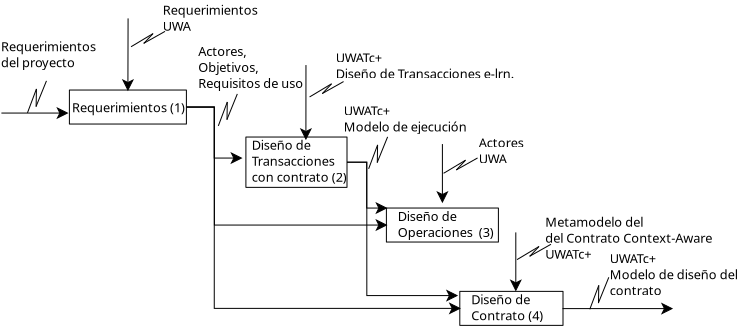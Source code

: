 <?xml version="1.0" encoding="UTF-8"?>
<dia:diagram xmlns:dia="http://www.lysator.liu.se/~alla/dia/">
  <dia:layer name="Fondo" visible="true">
    <dia:object type="Standard - Text" version="1" id="O0">
      <dia:attribute name="obj_pos">
        <dia:point val="3.45,-11.25"/>
      </dia:attribute>
      <dia:attribute name="obj_bb">
        <dia:rectangle val="3.45,-11.793;9.041,-10.852"/>
      </dia:attribute>
      <dia:attribute name="text">
        <dia:composite type="text">
          <dia:attribute name="string">
            <dia:string>#Requerimientos (1)#</dia:string>
          </dia:attribute>
          <dia:attribute name="font">
            <dia:font family="sans" style="0" name="Helvetica"/>
          </dia:attribute>
          <dia:attribute name="height">
            <dia:real val="0.8"/>
          </dia:attribute>
          <dia:attribute name="pos">
            <dia:point val="3.45,-11.25"/>
          </dia:attribute>
          <dia:attribute name="color">
            <dia:color val="#000000"/>
          </dia:attribute>
          <dia:attribute name="alignment">
            <dia:enum val="0"/>
          </dia:attribute>
        </dia:composite>
      </dia:attribute>
      <dia:attribute name="valign">
        <dia:enum val="3"/>
      </dia:attribute>
    </dia:object>
    <dia:object type="Standard - Text" version="1" id="O1">
      <dia:attribute name="obj_pos">
        <dia:point val="12.44,-9.373"/>
      </dia:attribute>
      <dia:attribute name="obj_bb">
        <dia:rectangle val="12.44,-9.932;17.157,-7.341"/>
      </dia:attribute>
      <dia:attribute name="text">
        <dia:composite type="text">
          <dia:attribute name="string">
            <dia:string>#Diseño de 
Transacciones 
con contrato (2)#</dia:string>
          </dia:attribute>
          <dia:attribute name="font">
            <dia:font family="sans" style="0" name="Helvetica"/>
          </dia:attribute>
          <dia:attribute name="height">
            <dia:real val="0.8"/>
          </dia:attribute>
          <dia:attribute name="pos">
            <dia:point val="12.44,-9.373"/>
          </dia:attribute>
          <dia:attribute name="color">
            <dia:color val="#000000"/>
          </dia:attribute>
          <dia:attribute name="alignment">
            <dia:enum val="0"/>
          </dia:attribute>
        </dia:composite>
      </dia:attribute>
      <dia:attribute name="valign">
        <dia:enum val="3"/>
      </dia:attribute>
    </dia:object>
    <dia:object type="Standard - Text" version="1" id="O2">
      <dia:attribute name="obj_pos">
        <dia:point val="19.74,-5.81"/>
      </dia:attribute>
      <dia:attribute name="obj_bb">
        <dia:rectangle val="19.74,-6.353;24.587,-4.612"/>
      </dia:attribute>
      <dia:attribute name="text">
        <dia:composite type="text">
          <dia:attribute name="string">
            <dia:string>#Diseño de 
Operaciones  (3)#</dia:string>
          </dia:attribute>
          <dia:attribute name="font">
            <dia:font family="sans" style="0" name="Helvetica"/>
          </dia:attribute>
          <dia:attribute name="height">
            <dia:real val="0.8"/>
          </dia:attribute>
          <dia:attribute name="pos">
            <dia:point val="19.74,-5.81"/>
          </dia:attribute>
          <dia:attribute name="color">
            <dia:color val="#000000"/>
          </dia:attribute>
          <dia:attribute name="alignment">
            <dia:enum val="0"/>
          </dia:attribute>
        </dia:composite>
      </dia:attribute>
      <dia:attribute name="valign">
        <dia:enum val="3"/>
      </dia:attribute>
    </dia:object>
    <dia:object type="Standard - Text" version="1" id="O3">
      <dia:attribute name="obj_pos">
        <dia:point val="-0.1,-14.3"/>
      </dia:attribute>
      <dia:attribute name="obj_bb">
        <dia:rectangle val="-0.1,-14.842;4.481,-13.102"/>
      </dia:attribute>
      <dia:attribute name="text">
        <dia:composite type="text">
          <dia:attribute name="string">
            <dia:string>#Requerimientos
del proyecto#</dia:string>
          </dia:attribute>
          <dia:attribute name="font">
            <dia:font family="sans" style="0" name="Helvetica"/>
          </dia:attribute>
          <dia:attribute name="height">
            <dia:real val="0.8"/>
          </dia:attribute>
          <dia:attribute name="pos">
            <dia:point val="-0.1,-14.3"/>
          </dia:attribute>
          <dia:attribute name="color">
            <dia:color val="#000000"/>
          </dia:attribute>
          <dia:attribute name="alignment">
            <dia:enum val="0"/>
          </dia:attribute>
        </dia:composite>
      </dia:attribute>
      <dia:attribute name="valign">
        <dia:enum val="3"/>
      </dia:attribute>
    </dia:object>
    <dia:object type="Standard - Text" version="1" id="O4">
      <dia:attribute name="obj_pos">
        <dia:point val="7.99,-16.122"/>
      </dia:attribute>
      <dia:attribute name="obj_bb">
        <dia:rectangle val="7.99,-16.665;12.571,-14.925"/>
      </dia:attribute>
      <dia:attribute name="text">
        <dia:composite type="text">
          <dia:attribute name="string">
            <dia:string>#Requerimientos
UWA#</dia:string>
          </dia:attribute>
          <dia:attribute name="font">
            <dia:font family="sans" style="0" name="Helvetica"/>
          </dia:attribute>
          <dia:attribute name="height">
            <dia:real val="0.8"/>
          </dia:attribute>
          <dia:attribute name="pos">
            <dia:point val="7.99,-16.122"/>
          </dia:attribute>
          <dia:attribute name="color">
            <dia:color val="#000000"/>
          </dia:attribute>
          <dia:attribute name="alignment">
            <dia:enum val="0"/>
          </dia:attribute>
        </dia:composite>
      </dia:attribute>
      <dia:attribute name="valign">
        <dia:enum val="3"/>
      </dia:attribute>
    </dia:object>
    <dia:object type="Standard - Text" version="1" id="O5">
      <dia:attribute name="obj_pos">
        <dia:point val="9.767,-14.056"/>
      </dia:attribute>
      <dia:attribute name="obj_bb">
        <dia:rectangle val="9.767,-14.563;14.886,-11.158"/>
      </dia:attribute>
      <dia:attribute name="text">
        <dia:composite type="text">
          <dia:attribute name="string">
            <dia:string>#Actores,
Objetivos,
Requisitos de uso
#</dia:string>
          </dia:attribute>
          <dia:attribute name="font">
            <dia:font family="sans" style="0" name="Helvetica"/>
          </dia:attribute>
          <dia:attribute name="height">
            <dia:real val="0.8"/>
          </dia:attribute>
          <dia:attribute name="pos">
            <dia:point val="9.767,-14.056"/>
          </dia:attribute>
          <dia:attribute name="color">
            <dia:color val="#000000"/>
          </dia:attribute>
          <dia:attribute name="alignment">
            <dia:enum val="0"/>
          </dia:attribute>
        </dia:composite>
      </dia:attribute>
      <dia:attribute name="valign">
        <dia:enum val="3"/>
      </dia:attribute>
    </dia:object>
    <dia:object type="Standard - Text" version="1" id="O6">
      <dia:attribute name="obj_pos">
        <dia:point val="23.79,-9.485"/>
      </dia:attribute>
      <dia:attribute name="obj_bb">
        <dia:rectangle val="23.79,-10.045;25.986,-8.253"/>
      </dia:attribute>
      <dia:attribute name="text">
        <dia:composite type="text">
          <dia:attribute name="string">
            <dia:string>#Actores
UWA#</dia:string>
          </dia:attribute>
          <dia:attribute name="font">
            <dia:font family="sans" style="0" name="Helvetica"/>
          </dia:attribute>
          <dia:attribute name="height">
            <dia:real val="0.8"/>
          </dia:attribute>
          <dia:attribute name="pos">
            <dia:point val="23.79,-9.485"/>
          </dia:attribute>
          <dia:attribute name="color">
            <dia:color val="#000000"/>
          </dia:attribute>
          <dia:attribute name="alignment">
            <dia:enum val="0"/>
          </dia:attribute>
        </dia:composite>
      </dia:attribute>
      <dia:attribute name="valign">
        <dia:enum val="3"/>
      </dia:attribute>
    </dia:object>
    <dia:object type="Standard - Text" version="1" id="O7">
      <dia:attribute name="obj_pos">
        <dia:point val="17.04,-11.085"/>
      </dia:attribute>
      <dia:attribute name="obj_bb">
        <dia:rectangle val="17.04,-11.645;23.04,-9.853"/>
      </dia:attribute>
      <dia:attribute name="text">
        <dia:composite type="text">
          <dia:attribute name="string">
            <dia:string>#UWATc+
Modelo de ejecución#</dia:string>
          </dia:attribute>
          <dia:attribute name="font">
            <dia:font family="sans" style="0" name="Helvetica"/>
          </dia:attribute>
          <dia:attribute name="height">
            <dia:real val="0.8"/>
          </dia:attribute>
          <dia:attribute name="pos">
            <dia:point val="17.04,-11.085"/>
          </dia:attribute>
          <dia:attribute name="color">
            <dia:color val="#000000"/>
          </dia:attribute>
          <dia:attribute name="alignment">
            <dia:enum val="0"/>
          </dia:attribute>
        </dia:composite>
      </dia:attribute>
      <dia:attribute name="valign">
        <dia:enum val="3"/>
      </dia:attribute>
    </dia:object>
    <dia:object type="Standard - Box" version="0" id="O8">
      <dia:attribute name="obj_pos">
        <dia:point val="3.32,-12.354"/>
      </dia:attribute>
      <dia:attribute name="obj_bb">
        <dia:rectangle val="3.32,-12.354;9.17,-10.654"/>
      </dia:attribute>
      <dia:attribute name="elem_corner">
        <dia:point val="3.32,-12.354"/>
      </dia:attribute>
      <dia:attribute name="elem_width">
        <dia:real val="5.85"/>
      </dia:attribute>
      <dia:attribute name="elem_height">
        <dia:real val="1.7"/>
      </dia:attribute>
      <dia:attribute name="border_width">
        <dia:real val="0"/>
      </dia:attribute>
      <dia:attribute name="show_background">
        <dia:boolean val="false"/>
      </dia:attribute>
      <dia:attribute name="corner_radius">
        <dia:real val="1.175e-38"/>
      </dia:attribute>
    </dia:object>
    <dia:object type="Standard - Box" version="0" id="O9">
      <dia:attribute name="obj_pos">
        <dia:point val="12.145,-10.004"/>
      </dia:attribute>
      <dia:attribute name="obj_bb">
        <dia:rectangle val="12.145,-10.004;17.2,-7.49"/>
      </dia:attribute>
      <dia:attribute name="elem_corner">
        <dia:point val="12.145,-10.004"/>
      </dia:attribute>
      <dia:attribute name="elem_width">
        <dia:real val="5.055"/>
      </dia:attribute>
      <dia:attribute name="elem_height">
        <dia:real val="2.514"/>
      </dia:attribute>
      <dia:attribute name="border_width">
        <dia:real val="0"/>
      </dia:attribute>
      <dia:attribute name="show_background">
        <dia:boolean val="false"/>
      </dia:attribute>
      <dia:attribute name="corner_radius">
        <dia:real val="1.175e-38"/>
      </dia:attribute>
    </dia:object>
    <dia:object type="Standard - Box" version="0" id="O10">
      <dia:attribute name="obj_pos">
        <dia:point val="19.17,-6.454"/>
      </dia:attribute>
      <dia:attribute name="obj_bb">
        <dia:rectangle val="19.17,-6.454;24.77,-4.754"/>
      </dia:attribute>
      <dia:attribute name="elem_corner">
        <dia:point val="19.17,-6.454"/>
      </dia:attribute>
      <dia:attribute name="elem_width">
        <dia:real val="5.6"/>
      </dia:attribute>
      <dia:attribute name="elem_height">
        <dia:real val="1.7"/>
      </dia:attribute>
      <dia:attribute name="border_width">
        <dia:real val="0"/>
      </dia:attribute>
      <dia:attribute name="show_background">
        <dia:boolean val="false"/>
      </dia:attribute>
      <dia:attribute name="corner_radius">
        <dia:real val="1.175e-38"/>
      </dia:attribute>
    </dia:object>
    <dia:object type="Standard - Line" version="0" id="O11">
      <dia:attribute name="obj_pos">
        <dia:point val="6.254,-15.937"/>
      </dia:attribute>
      <dia:attribute name="obj_bb">
        <dia:rectangle val="5.745,-15.937;6.745,-12.353"/>
      </dia:attribute>
      <dia:attribute name="conn_endpoints">
        <dia:point val="6.254,-15.937"/>
        <dia:point val="6.245,-12.354"/>
      </dia:attribute>
      <dia:attribute name="numcp">
        <dia:int val="1"/>
      </dia:attribute>
      <dia:attribute name="line_width">
        <dia:real val="0"/>
      </dia:attribute>
      <dia:attribute name="end_arrow">
        <dia:enum val="22"/>
      </dia:attribute>
      <dia:attribute name="end_arrow_length">
        <dia:real val="0.5"/>
      </dia:attribute>
      <dia:attribute name="end_arrow_width">
        <dia:real val="0.5"/>
      </dia:attribute>
      <dia:connections>
        <dia:connection handle="1" to="O8" connection="1"/>
      </dia:connections>
    </dia:object>
    <dia:object type="Standard - Line" version="0" id="O12">
      <dia:attribute name="obj_pos">
        <dia:point val="21.97,-9.654"/>
      </dia:attribute>
      <dia:attribute name="obj_bb">
        <dia:rectangle val="21.47,-9.654;22.47,-6.754"/>
      </dia:attribute>
      <dia:attribute name="conn_endpoints">
        <dia:point val="21.97,-9.654"/>
        <dia:point val="21.97,-6.754"/>
      </dia:attribute>
      <dia:attribute name="numcp">
        <dia:int val="1"/>
      </dia:attribute>
      <dia:attribute name="line_width">
        <dia:real val="0"/>
      </dia:attribute>
      <dia:attribute name="end_arrow">
        <dia:enum val="22"/>
      </dia:attribute>
      <dia:attribute name="end_arrow_length">
        <dia:real val="0.5"/>
      </dia:attribute>
      <dia:attribute name="end_arrow_width">
        <dia:real val="0.5"/>
      </dia:attribute>
    </dia:object>
    <dia:object type="Standard - Line" version="0" id="O13">
      <dia:attribute name="obj_pos">
        <dia:point val="-0.08,-11.204"/>
      </dia:attribute>
      <dia:attribute name="obj_bb">
        <dia:rectangle val="-0.08,-11.704;3.22,-10.704"/>
      </dia:attribute>
      <dia:attribute name="conn_endpoints">
        <dia:point val="-0.08,-11.204"/>
        <dia:point val="3.22,-11.204"/>
      </dia:attribute>
      <dia:attribute name="numcp">
        <dia:int val="1"/>
      </dia:attribute>
      <dia:attribute name="line_width">
        <dia:real val="0"/>
      </dia:attribute>
      <dia:attribute name="end_arrow">
        <dia:enum val="22"/>
      </dia:attribute>
      <dia:attribute name="end_arrow_length">
        <dia:real val="0.5"/>
      </dia:attribute>
      <dia:attribute name="end_arrow_width">
        <dia:real val="0.5"/>
      </dia:attribute>
    </dia:object>
    <dia:object type="Standard - ZigZagLine" version="1" id="O14">
      <dia:attribute name="obj_pos">
        <dia:point val="9.17,-11.504"/>
      </dia:attribute>
      <dia:attribute name="obj_bb">
        <dia:rectangle val="9.17,-11.504;19.17,-5.104"/>
      </dia:attribute>
      <dia:attribute name="orth_points">
        <dia:point val="9.17,-11.504"/>
        <dia:point val="10.57,-11.504"/>
        <dia:point val="10.57,-5.604"/>
        <dia:point val="19.17,-5.604"/>
      </dia:attribute>
      <dia:attribute name="orth_orient">
        <dia:enum val="0"/>
        <dia:enum val="1"/>
        <dia:enum val="0"/>
      </dia:attribute>
      <dia:attribute name="autorouting">
        <dia:boolean val="false"/>
      </dia:attribute>
      <dia:attribute name="line_width">
        <dia:real val="0"/>
      </dia:attribute>
      <dia:attribute name="end_arrow">
        <dia:enum val="22"/>
      </dia:attribute>
      <dia:attribute name="end_arrow_length">
        <dia:real val="0.5"/>
      </dia:attribute>
      <dia:attribute name="end_arrow_width">
        <dia:real val="0.5"/>
      </dia:attribute>
      <dia:connections>
        <dia:connection handle="0" to="O8" connection="4"/>
        <dia:connection handle="1" to="O10" connection="3"/>
      </dia:connections>
    </dia:object>
    <dia:object type="Standard - ZigZagLine" version="1" id="O15">
      <dia:attribute name="obj_pos">
        <dia:point val="9.17,-11.504"/>
      </dia:attribute>
      <dia:attribute name="obj_bb">
        <dia:rectangle val="9.17,-11.504;11.92,-8.454"/>
      </dia:attribute>
      <dia:attribute name="orth_points">
        <dia:point val="9.17,-11.504"/>
        <dia:point val="10.562,-11.504"/>
        <dia:point val="10.562,-8.954"/>
        <dia:point val="11.92,-8.954"/>
      </dia:attribute>
      <dia:attribute name="orth_orient">
        <dia:enum val="0"/>
        <dia:enum val="1"/>
        <dia:enum val="0"/>
      </dia:attribute>
      <dia:attribute name="autorouting">
        <dia:boolean val="false"/>
      </dia:attribute>
      <dia:attribute name="line_width">
        <dia:real val="0"/>
      </dia:attribute>
      <dia:attribute name="end_arrow">
        <dia:enum val="22"/>
      </dia:attribute>
      <dia:attribute name="end_arrow_length">
        <dia:real val="0.5"/>
      </dia:attribute>
      <dia:attribute name="end_arrow_width">
        <dia:real val="0.5"/>
      </dia:attribute>
      <dia:connections>
        <dia:connection handle="0" to="O8" connection="4"/>
      </dia:connections>
    </dia:object>
    <dia:object type="Standard - ZigZagLine" version="1" id="O16">
      <dia:attribute name="obj_pos">
        <dia:point val="17.2,-8.747"/>
      </dia:attribute>
      <dia:attribute name="obj_bb">
        <dia:rectangle val="17.2,-8.747;19.17,-5.954"/>
      </dia:attribute>
      <dia:attribute name="orth_points">
        <dia:point val="17.2,-8.747"/>
        <dia:point val="18.185,-8.747"/>
        <dia:point val="18.185,-6.454"/>
        <dia:point val="19.17,-6.454"/>
      </dia:attribute>
      <dia:attribute name="orth_orient">
        <dia:enum val="0"/>
        <dia:enum val="1"/>
        <dia:enum val="0"/>
      </dia:attribute>
      <dia:attribute name="autorouting">
        <dia:boolean val="true"/>
      </dia:attribute>
      <dia:attribute name="line_width">
        <dia:real val="0"/>
      </dia:attribute>
      <dia:attribute name="end_arrow">
        <dia:enum val="22"/>
      </dia:attribute>
      <dia:attribute name="end_arrow_length">
        <dia:real val="0.5"/>
      </dia:attribute>
      <dia:attribute name="end_arrow_width">
        <dia:real val="0.5"/>
      </dia:attribute>
      <dia:connections>
        <dia:connection handle="0" to="O9" connection="4"/>
        <dia:connection handle="1" to="O10" connection="0"/>
      </dia:connections>
    </dia:object>
    <dia:object type="Standard - Text" version="1" id="O17">
      <dia:attribute name="obj_pos">
        <dia:point val="16.64,-13.735"/>
      </dia:attribute>
      <dia:attribute name="obj_bb">
        <dia:rectangle val="16.64,-14.295;25.539,-12.503"/>
      </dia:attribute>
      <dia:attribute name="text">
        <dia:composite type="text">
          <dia:attribute name="string">
            <dia:string>#UWATc+
Diseño de Transacciones e-lrn.#</dia:string>
          </dia:attribute>
          <dia:attribute name="font">
            <dia:font family="sans" style="0" name="Helvetica"/>
          </dia:attribute>
          <dia:attribute name="height">
            <dia:real val="0.8"/>
          </dia:attribute>
          <dia:attribute name="pos">
            <dia:point val="16.64,-13.735"/>
          </dia:attribute>
          <dia:attribute name="color">
            <dia:color val="#000000"/>
          </dia:attribute>
          <dia:attribute name="alignment">
            <dia:enum val="0"/>
          </dia:attribute>
        </dia:composite>
      </dia:attribute>
      <dia:attribute name="valign">
        <dia:enum val="3"/>
      </dia:attribute>
    </dia:object>
    <dia:object type="Standard - Line" version="0" id="O18">
      <dia:attribute name="obj_pos">
        <dia:point val="15.148,-13.604"/>
      </dia:attribute>
      <dia:attribute name="obj_bb">
        <dia:rectangle val="14.645,-13.604;15.645,-9.904"/>
      </dia:attribute>
      <dia:attribute name="conn_endpoints">
        <dia:point val="15.148,-13.604"/>
        <dia:point val="15.145,-9.904"/>
      </dia:attribute>
      <dia:attribute name="numcp">
        <dia:int val="1"/>
      </dia:attribute>
      <dia:attribute name="line_width">
        <dia:real val="0"/>
      </dia:attribute>
      <dia:attribute name="end_arrow">
        <dia:enum val="22"/>
      </dia:attribute>
      <dia:attribute name="end_arrow_length">
        <dia:real val="0.5"/>
      </dia:attribute>
      <dia:attribute name="end_arrow_width">
        <dia:real val="0.5"/>
      </dia:attribute>
    </dia:object>
    <dia:group>
      <dia:object type="Standard - Line" version="0" id="O19">
        <dia:attribute name="obj_pos">
          <dia:point val="11.216,-11.761"/>
        </dia:attribute>
        <dia:attribute name="obj_bb">
          <dia:rectangle val="10.766,-11.761;11.216,-10.561"/>
        </dia:attribute>
        <dia:attribute name="conn_endpoints">
          <dia:point val="11.216,-11.761"/>
          <dia:point val="10.766,-10.561"/>
        </dia:attribute>
        <dia:attribute name="numcp">
          <dia:int val="1"/>
        </dia:attribute>
        <dia:attribute name="line_width">
          <dia:real val="0"/>
        </dia:attribute>
      </dia:object>
      <dia:object type="Standard - Line" version="0" id="O20">
        <dia:attribute name="obj_pos">
          <dia:point val="11.214,-11.755"/>
        </dia:attribute>
        <dia:attribute name="obj_bb">
          <dia:rectangle val="11.2,-11.755;11.214,-10.867"/>
        </dia:attribute>
        <dia:attribute name="conn_endpoints">
          <dia:point val="11.214,-11.755"/>
          <dia:point val="11.2,-10.867"/>
        </dia:attribute>
        <dia:attribute name="numcp">
          <dia:int val="1"/>
        </dia:attribute>
        <dia:attribute name="line_width">
          <dia:real val="0"/>
        </dia:attribute>
      </dia:object>
      <dia:object type="Standard - Line" version="0" id="O21">
        <dia:attribute name="obj_pos">
          <dia:point val="11.716,-12.161"/>
        </dia:attribute>
        <dia:attribute name="obj_bb">
          <dia:rectangle val="11.196,-12.161;11.716,-10.88"/>
        </dia:attribute>
        <dia:attribute name="conn_endpoints">
          <dia:point val="11.716,-12.161"/>
          <dia:point val="11.196,-10.88"/>
        </dia:attribute>
        <dia:attribute name="numcp">
          <dia:int val="1"/>
        </dia:attribute>
        <dia:attribute name="line_width">
          <dia:real val="0"/>
        </dia:attribute>
      </dia:object>
    </dia:group>
    <dia:group>
      <dia:object type="Standard - Line" version="0" id="O22">
        <dia:attribute name="obj_pos">
          <dia:point val="23.137,-8.854"/>
        </dia:attribute>
        <dia:attribute name="obj_bb">
          <dia:rectangle val="22.029,-8.854;23.137,-8.192"/>
        </dia:attribute>
        <dia:attribute name="conn_endpoints">
          <dia:point val="23.137,-8.854"/>
          <dia:point val="22.029,-8.192"/>
        </dia:attribute>
        <dia:attribute name="numcp">
          <dia:int val="1"/>
        </dia:attribute>
        <dia:attribute name="line_width">
          <dia:real val="0"/>
        </dia:attribute>
      </dia:object>
      <dia:object type="Standard - Line" version="0" id="O23">
        <dia:attribute name="obj_pos">
          <dia:point val="23.119,-8.837"/>
        </dia:attribute>
        <dia:attribute name="obj_bb">
          <dia:rectangle val="22.668,-8.837;23.119,-8.359"/>
        </dia:attribute>
        <dia:attribute name="conn_endpoints">
          <dia:point val="23.119,-8.837"/>
          <dia:point val="22.668,-8.359"/>
        </dia:attribute>
        <dia:attribute name="numcp">
          <dia:int val="1"/>
        </dia:attribute>
        <dia:attribute name="line_width">
          <dia:real val="0"/>
        </dia:attribute>
      </dia:object>
      <dia:object type="Standard - Line" version="0" id="O24">
        <dia:attribute name="obj_pos">
          <dia:point val="23.729,-8.96"/>
        </dia:attribute>
        <dia:attribute name="obj_bb">
          <dia:rectangle val="22.659,-8.96;23.729,-8.359"/>
        </dia:attribute>
        <dia:attribute name="conn_endpoints">
          <dia:point val="23.729,-8.96"/>
          <dia:point val="22.659,-8.359"/>
        </dia:attribute>
        <dia:attribute name="numcp">
          <dia:int val="1"/>
        </dia:attribute>
        <dia:attribute name="line_width">
          <dia:real val="0"/>
        </dia:attribute>
      </dia:object>
    </dia:group>
    <dia:group>
      <dia:object type="Standard - Line" version="0" id="O25">
        <dia:attribute name="obj_pos">
          <dia:point val="16.437,-12.673"/>
        </dia:attribute>
        <dia:attribute name="obj_bb">
          <dia:rectangle val="15.329,-12.673;16.437,-12.01"/>
        </dia:attribute>
        <dia:attribute name="conn_endpoints">
          <dia:point val="16.437,-12.673"/>
          <dia:point val="15.329,-12.01"/>
        </dia:attribute>
        <dia:attribute name="numcp">
          <dia:int val="1"/>
        </dia:attribute>
        <dia:attribute name="line_width">
          <dia:real val="0"/>
        </dia:attribute>
      </dia:object>
      <dia:object type="Standard - Line" version="0" id="O26">
        <dia:attribute name="obj_pos">
          <dia:point val="16.419,-12.655"/>
        </dia:attribute>
        <dia:attribute name="obj_bb">
          <dia:rectangle val="15.968,-12.655;16.419,-12.178"/>
        </dia:attribute>
        <dia:attribute name="conn_endpoints">
          <dia:point val="16.419,-12.655"/>
          <dia:point val="15.968,-12.178"/>
        </dia:attribute>
        <dia:attribute name="numcp">
          <dia:int val="1"/>
        </dia:attribute>
        <dia:attribute name="line_width">
          <dia:real val="0"/>
        </dia:attribute>
      </dia:object>
      <dia:object type="Standard - Line" version="0" id="O27">
        <dia:attribute name="obj_pos">
          <dia:point val="17.029,-12.779"/>
        </dia:attribute>
        <dia:attribute name="obj_bb">
          <dia:rectangle val="15.959,-12.779;17.029,-12.178"/>
        </dia:attribute>
        <dia:attribute name="conn_endpoints">
          <dia:point val="17.029,-12.779"/>
          <dia:point val="15.959,-12.178"/>
        </dia:attribute>
        <dia:attribute name="numcp">
          <dia:int val="1"/>
        </dia:attribute>
        <dia:attribute name="line_width">
          <dia:real val="0"/>
        </dia:attribute>
      </dia:object>
    </dia:group>
    <dia:group>
      <dia:object type="Standard - Line" version="0" id="O28">
        <dia:attribute name="obj_pos">
          <dia:point val="7.509,-15.183"/>
        </dia:attribute>
        <dia:attribute name="obj_bb">
          <dia:rectangle val="6.402,-15.183;7.509,-14.52"/>
        </dia:attribute>
        <dia:attribute name="conn_endpoints">
          <dia:point val="7.509,-15.183"/>
          <dia:point val="6.402,-14.52"/>
        </dia:attribute>
        <dia:attribute name="numcp">
          <dia:int val="1"/>
        </dia:attribute>
        <dia:attribute name="line_width">
          <dia:real val="0"/>
        </dia:attribute>
      </dia:object>
      <dia:object type="Standard - Line" version="0" id="O29">
        <dia:attribute name="obj_pos">
          <dia:point val="7.492,-15.165"/>
        </dia:attribute>
        <dia:attribute name="obj_bb">
          <dia:rectangle val="7.041,-15.165;7.492,-14.688"/>
        </dia:attribute>
        <dia:attribute name="conn_endpoints">
          <dia:point val="7.492,-15.165"/>
          <dia:point val="7.041,-14.688"/>
        </dia:attribute>
        <dia:attribute name="numcp">
          <dia:int val="1"/>
        </dia:attribute>
        <dia:attribute name="line_width">
          <dia:real val="0"/>
        </dia:attribute>
      </dia:object>
      <dia:object type="Standard - Line" version="0" id="O30">
        <dia:attribute name="obj_pos">
          <dia:point val="8.102,-15.289"/>
        </dia:attribute>
        <dia:attribute name="obj_bb">
          <dia:rectangle val="7.032,-15.289;8.102,-14.688"/>
        </dia:attribute>
        <dia:attribute name="conn_endpoints">
          <dia:point val="8.102,-15.289"/>
          <dia:point val="7.032,-14.688"/>
        </dia:attribute>
        <dia:attribute name="numcp">
          <dia:int val="1"/>
        </dia:attribute>
        <dia:attribute name="line_width">
          <dia:real val="0"/>
        </dia:attribute>
      </dia:object>
    </dia:group>
    <dia:group>
      <dia:object type="Standard - Line" version="0" id="O31">
        <dia:attribute name="obj_pos">
          <dia:point val="18.731,-9.615"/>
        </dia:attribute>
        <dia:attribute name="obj_bb">
          <dia:rectangle val="18.281,-9.615;18.731,-8.415"/>
        </dia:attribute>
        <dia:attribute name="conn_endpoints">
          <dia:point val="18.731,-9.615"/>
          <dia:point val="18.281,-8.415"/>
        </dia:attribute>
        <dia:attribute name="numcp">
          <dia:int val="1"/>
        </dia:attribute>
        <dia:attribute name="line_width">
          <dia:real val="0"/>
        </dia:attribute>
      </dia:object>
      <dia:object type="Standard - Line" version="0" id="O32">
        <dia:attribute name="obj_pos">
          <dia:point val="18.729,-9.609"/>
        </dia:attribute>
        <dia:attribute name="obj_bb">
          <dia:rectangle val="18.715,-9.609;18.729,-8.721"/>
        </dia:attribute>
        <dia:attribute name="conn_endpoints">
          <dia:point val="18.729,-9.609"/>
          <dia:point val="18.715,-8.721"/>
        </dia:attribute>
        <dia:attribute name="numcp">
          <dia:int val="1"/>
        </dia:attribute>
        <dia:attribute name="line_width">
          <dia:real val="0"/>
        </dia:attribute>
      </dia:object>
      <dia:object type="Standard - Line" version="0" id="O33">
        <dia:attribute name="obj_pos">
          <dia:point val="19.231,-10.015"/>
        </dia:attribute>
        <dia:attribute name="obj_bb">
          <dia:rectangle val="18.711,-10.015;19.231,-8.734"/>
        </dia:attribute>
        <dia:attribute name="conn_endpoints">
          <dia:point val="19.231,-10.015"/>
          <dia:point val="18.711,-8.734"/>
        </dia:attribute>
        <dia:attribute name="numcp">
          <dia:int val="1"/>
        </dia:attribute>
        <dia:attribute name="line_width">
          <dia:real val="0"/>
        </dia:attribute>
      </dia:object>
    </dia:group>
    <dia:group>
      <dia:object type="Standard - Line" version="0" id="O34">
        <dia:attribute name="obj_pos">
          <dia:point val="1.673,-12.414"/>
        </dia:attribute>
        <dia:attribute name="obj_bb">
          <dia:rectangle val="1.223,-12.414;1.673,-11.214"/>
        </dia:attribute>
        <dia:attribute name="conn_endpoints">
          <dia:point val="1.673,-12.414"/>
          <dia:point val="1.223,-11.214"/>
        </dia:attribute>
        <dia:attribute name="numcp">
          <dia:int val="1"/>
        </dia:attribute>
        <dia:attribute name="line_width">
          <dia:real val="0"/>
        </dia:attribute>
      </dia:object>
      <dia:object type="Standard - Line" version="0" id="O35">
        <dia:attribute name="obj_pos">
          <dia:point val="1.671,-12.408"/>
        </dia:attribute>
        <dia:attribute name="obj_bb">
          <dia:rectangle val="1.656,-12.408;1.671,-11.52"/>
        </dia:attribute>
        <dia:attribute name="conn_endpoints">
          <dia:point val="1.671,-12.408"/>
          <dia:point val="1.656,-11.52"/>
        </dia:attribute>
        <dia:attribute name="numcp">
          <dia:int val="1"/>
        </dia:attribute>
        <dia:attribute name="line_width">
          <dia:real val="0"/>
        </dia:attribute>
      </dia:object>
      <dia:object type="Standard - Line" version="0" id="O36">
        <dia:attribute name="obj_pos">
          <dia:point val="2.173,-12.814"/>
        </dia:attribute>
        <dia:attribute name="obj_bb">
          <dia:rectangle val="1.653,-12.814;2.173,-11.533"/>
        </dia:attribute>
        <dia:attribute name="conn_endpoints">
          <dia:point val="2.173,-12.814"/>
          <dia:point val="1.653,-11.533"/>
        </dia:attribute>
        <dia:attribute name="numcp">
          <dia:int val="1"/>
        </dia:attribute>
        <dia:attribute name="line_width">
          <dia:real val="0"/>
        </dia:attribute>
      </dia:object>
    </dia:group>
    <dia:object type="Standard - Text" version="1" id="O37">
      <dia:attribute name="obj_pos">
        <dia:point val="23.41,-1.644"/>
      </dia:attribute>
      <dia:attribute name="obj_bb">
        <dia:rectangle val="23.41,-2.204;26.982,-0.412"/>
      </dia:attribute>
      <dia:attribute name="text">
        <dia:composite type="text">
          <dia:attribute name="string">
            <dia:string>#Diseño de
Contrato (4)#</dia:string>
          </dia:attribute>
          <dia:attribute name="font">
            <dia:font family="sans" style="0" name="Helvetica"/>
          </dia:attribute>
          <dia:attribute name="height">
            <dia:real val="0.8"/>
          </dia:attribute>
          <dia:attribute name="pos">
            <dia:point val="23.41,-1.644"/>
          </dia:attribute>
          <dia:attribute name="color">
            <dia:color val="#000000"/>
          </dia:attribute>
          <dia:attribute name="alignment">
            <dia:enum val="0"/>
          </dia:attribute>
        </dia:composite>
      </dia:attribute>
      <dia:attribute name="valign">
        <dia:enum val="3"/>
      </dia:attribute>
    </dia:object>
    <dia:object type="Standard - Text" version="1" id="O38">
      <dia:attribute name="obj_pos">
        <dia:point val="27.11,-5.519"/>
      </dia:attribute>
      <dia:attribute name="obj_bb">
        <dia:rectangle val="27.093,-6.079;35.188,-3.487"/>
      </dia:attribute>
      <dia:attribute name="text">
        <dia:composite type="text">
          <dia:attribute name="string">
            <dia:string>#Metamodelo del
del Contrato Context-Aware
UWATc+#</dia:string>
          </dia:attribute>
          <dia:attribute name="font">
            <dia:font family="sans" style="0" name="Helvetica"/>
          </dia:attribute>
          <dia:attribute name="height">
            <dia:real val="0.8"/>
          </dia:attribute>
          <dia:attribute name="pos">
            <dia:point val="27.11,-5.519"/>
          </dia:attribute>
          <dia:attribute name="color">
            <dia:color val="#000000"/>
          </dia:attribute>
          <dia:attribute name="alignment">
            <dia:enum val="0"/>
          </dia:attribute>
        </dia:composite>
      </dia:attribute>
      <dia:attribute name="valign">
        <dia:enum val="3"/>
      </dia:attribute>
    </dia:object>
    <dia:object type="Standard - Box" version="0" id="O39">
      <dia:attribute name="obj_pos">
        <dia:point val="22.84,-2.288"/>
      </dia:attribute>
      <dia:attribute name="obj_bb">
        <dia:rectangle val="22.84,-2.288;28,-0.588"/>
      </dia:attribute>
      <dia:attribute name="elem_corner">
        <dia:point val="22.84,-2.288"/>
      </dia:attribute>
      <dia:attribute name="elem_width">
        <dia:real val="5.16"/>
      </dia:attribute>
      <dia:attribute name="elem_height">
        <dia:real val="1.7"/>
      </dia:attribute>
      <dia:attribute name="border_width">
        <dia:real val="0"/>
      </dia:attribute>
      <dia:attribute name="show_background">
        <dia:boolean val="false"/>
      </dia:attribute>
      <dia:attribute name="corner_radius">
        <dia:real val="1.175e-38"/>
      </dia:attribute>
    </dia:object>
    <dia:object type="Standard - Line" version="0" id="O40">
      <dia:attribute name="obj_pos">
        <dia:point val="25.64,-5.238"/>
      </dia:attribute>
      <dia:attribute name="obj_bb">
        <dia:rectangle val="25.14,-5.238;26.14,-2.338"/>
      </dia:attribute>
      <dia:attribute name="conn_endpoints">
        <dia:point val="25.64,-5.238"/>
        <dia:point val="25.64,-2.338"/>
      </dia:attribute>
      <dia:attribute name="numcp">
        <dia:int val="1"/>
      </dia:attribute>
      <dia:attribute name="line_width">
        <dia:real val="0"/>
      </dia:attribute>
      <dia:attribute name="end_arrow">
        <dia:enum val="22"/>
      </dia:attribute>
      <dia:attribute name="end_arrow_length">
        <dia:real val="0.5"/>
      </dia:attribute>
      <dia:attribute name="end_arrow_width">
        <dia:real val="0.5"/>
      </dia:attribute>
    </dia:object>
    <dia:group>
      <dia:object type="Standard - Line" version="0" id="O41">
        <dia:attribute name="obj_pos">
          <dia:point val="26.807,-4.538"/>
        </dia:attribute>
        <dia:attribute name="obj_bb">
          <dia:rectangle val="25.7,-4.538;26.807,-3.876"/>
        </dia:attribute>
        <dia:attribute name="conn_endpoints">
          <dia:point val="26.807,-4.538"/>
          <dia:point val="25.7,-3.876"/>
        </dia:attribute>
        <dia:attribute name="numcp">
          <dia:int val="1"/>
        </dia:attribute>
        <dia:attribute name="line_width">
          <dia:real val="0"/>
        </dia:attribute>
      </dia:object>
      <dia:object type="Standard - Line" version="0" id="O42">
        <dia:attribute name="obj_pos">
          <dia:point val="26.789,-4.521"/>
        </dia:attribute>
        <dia:attribute name="obj_bb">
          <dia:rectangle val="26.338,-4.521;26.789,-4.043"/>
        </dia:attribute>
        <dia:attribute name="conn_endpoints">
          <dia:point val="26.789,-4.521"/>
          <dia:point val="26.338,-4.043"/>
        </dia:attribute>
        <dia:attribute name="numcp">
          <dia:int val="1"/>
        </dia:attribute>
        <dia:attribute name="line_width">
          <dia:real val="0"/>
        </dia:attribute>
      </dia:object>
      <dia:object type="Standard - Line" version="0" id="O43">
        <dia:attribute name="obj_pos">
          <dia:point val="27.399,-4.644"/>
        </dia:attribute>
        <dia:attribute name="obj_bb">
          <dia:rectangle val="26.329,-4.644;27.399,-4.043"/>
        </dia:attribute>
        <dia:attribute name="conn_endpoints">
          <dia:point val="27.399,-4.644"/>
          <dia:point val="26.329,-4.043"/>
        </dia:attribute>
        <dia:attribute name="numcp">
          <dia:int val="1"/>
        </dia:attribute>
        <dia:attribute name="line_width">
          <dia:real val="0"/>
        </dia:attribute>
      </dia:object>
    </dia:group>
    <dia:object type="Standard - ZigZagLine" version="1" id="O44">
      <dia:attribute name="obj_pos">
        <dia:point val="9.17,-11.504"/>
      </dia:attribute>
      <dia:attribute name="obj_bb">
        <dia:rectangle val="9.17,-11.504;22.84,-0.938"/>
      </dia:attribute>
      <dia:attribute name="orth_points">
        <dia:point val="9.17,-11.504"/>
        <dia:point val="10.563,-11.504"/>
        <dia:point val="10.563,-1.438"/>
        <dia:point val="22.84,-1.438"/>
      </dia:attribute>
      <dia:attribute name="orth_orient">
        <dia:enum val="0"/>
        <dia:enum val="1"/>
        <dia:enum val="0"/>
      </dia:attribute>
      <dia:attribute name="autorouting">
        <dia:boolean val="false"/>
      </dia:attribute>
      <dia:attribute name="line_width">
        <dia:real val="0"/>
      </dia:attribute>
      <dia:attribute name="end_arrow">
        <dia:enum val="22"/>
      </dia:attribute>
      <dia:attribute name="end_arrow_length">
        <dia:real val="0.5"/>
      </dia:attribute>
      <dia:attribute name="end_arrow_width">
        <dia:real val="0.5"/>
      </dia:attribute>
      <dia:connections>
        <dia:connection handle="0" to="O8" connection="4"/>
        <dia:connection handle="1" to="O39" connection="3"/>
      </dia:connections>
    </dia:object>
    <dia:object type="Standard - ZigZagLine" version="1" id="O45">
      <dia:attribute name="obj_pos">
        <dia:point val="17.2,-8.747"/>
      </dia:attribute>
      <dia:attribute name="obj_bb">
        <dia:rectangle val="17.2,-8.747;22.7,-1.577"/>
      </dia:attribute>
      <dia:attribute name="orth_points">
        <dia:point val="17.2,-8.747"/>
        <dia:point val="18.191,-8.747"/>
        <dia:point val="18.191,-2.078"/>
        <dia:point val="22.7,-2.078"/>
      </dia:attribute>
      <dia:attribute name="orth_orient">
        <dia:enum val="0"/>
        <dia:enum val="1"/>
        <dia:enum val="0"/>
      </dia:attribute>
      <dia:attribute name="autorouting">
        <dia:boolean val="false"/>
      </dia:attribute>
      <dia:attribute name="line_width">
        <dia:real val="0"/>
      </dia:attribute>
      <dia:attribute name="end_arrow">
        <dia:enum val="22"/>
      </dia:attribute>
      <dia:attribute name="end_arrow_length">
        <dia:real val="0.5"/>
      </dia:attribute>
      <dia:attribute name="end_arrow_width">
        <dia:real val="0.5"/>
      </dia:attribute>
      <dia:connections>
        <dia:connection handle="0" to="O9" connection="4"/>
      </dia:connections>
    </dia:object>
    <dia:object type="Standard - ZigZagLine" version="1" id="O46">
      <dia:attribute name="obj_pos">
        <dia:point val="28,-1.438"/>
      </dia:attribute>
      <dia:attribute name="obj_bb">
        <dia:rectangle val="28,-1.927;33.45,-0.927"/>
      </dia:attribute>
      <dia:attribute name="orth_points">
        <dia:point val="28,-1.438"/>
        <dia:point val="28,-1.438"/>
        <dia:point val="28,-1.427"/>
        <dia:point val="33.45,-1.427"/>
      </dia:attribute>
      <dia:attribute name="orth_orient">
        <dia:enum val="0"/>
        <dia:enum val="1"/>
        <dia:enum val="0"/>
      </dia:attribute>
      <dia:attribute name="autorouting">
        <dia:boolean val="false"/>
      </dia:attribute>
      <dia:attribute name="line_width">
        <dia:real val="0"/>
      </dia:attribute>
      <dia:attribute name="end_arrow">
        <dia:enum val="22"/>
      </dia:attribute>
      <dia:attribute name="end_arrow_length">
        <dia:real val="0.5"/>
      </dia:attribute>
      <dia:attribute name="end_arrow_width">
        <dia:real val="0.5"/>
      </dia:attribute>
      <dia:connections>
        <dia:connection handle="0" to="O39" connection="4"/>
      </dia:connections>
    </dia:object>
    <dia:object type="Standard - Text" version="1" id="O47">
      <dia:attribute name="obj_pos">
        <dia:point val="30.34,-3.7"/>
      </dia:attribute>
      <dia:attribute name="obj_bb">
        <dia:rectangle val="30.34,-4.26;36.557,-1.668"/>
      </dia:attribute>
      <dia:attribute name="text">
        <dia:composite type="text">
          <dia:attribute name="string">
            <dia:string>#UWATc+
Modelo de diseño del
contrato#</dia:string>
          </dia:attribute>
          <dia:attribute name="font">
            <dia:font family="sans" style="0" name="Helvetica"/>
          </dia:attribute>
          <dia:attribute name="height">
            <dia:real val="0.8"/>
          </dia:attribute>
          <dia:attribute name="pos">
            <dia:point val="30.34,-3.7"/>
          </dia:attribute>
          <dia:attribute name="color">
            <dia:color val="#000000"/>
          </dia:attribute>
          <dia:attribute name="alignment">
            <dia:enum val="0"/>
          </dia:attribute>
        </dia:composite>
      </dia:attribute>
      <dia:attribute name="valign">
        <dia:enum val="3"/>
      </dia:attribute>
    </dia:object>
    <dia:group>
      <dia:object type="Standard - Line" version="0" id="O48">
        <dia:attribute name="obj_pos">
          <dia:point val="29.79,-2.592"/>
        </dia:attribute>
        <dia:attribute name="obj_bb">
          <dia:rectangle val="29.34,-2.592;29.79,-1.393"/>
        </dia:attribute>
        <dia:attribute name="conn_endpoints">
          <dia:point val="29.79,-2.592"/>
          <dia:point val="29.34,-1.393"/>
        </dia:attribute>
        <dia:attribute name="numcp">
          <dia:int val="1"/>
        </dia:attribute>
        <dia:attribute name="line_width">
          <dia:real val="0"/>
        </dia:attribute>
      </dia:object>
      <dia:object type="Standard - Line" version="0" id="O49">
        <dia:attribute name="obj_pos">
          <dia:point val="29.788,-2.586"/>
        </dia:attribute>
        <dia:attribute name="obj_bb">
          <dia:rectangle val="29.774,-2.586;29.788,-1.699"/>
        </dia:attribute>
        <dia:attribute name="conn_endpoints">
          <dia:point val="29.788,-2.586"/>
          <dia:point val="29.774,-1.699"/>
        </dia:attribute>
        <dia:attribute name="numcp">
          <dia:int val="1"/>
        </dia:attribute>
        <dia:attribute name="line_width">
          <dia:real val="0"/>
        </dia:attribute>
      </dia:object>
      <dia:object type="Standard - Line" version="0" id="O50">
        <dia:attribute name="obj_pos">
          <dia:point val="30.29,-2.993"/>
        </dia:attribute>
        <dia:attribute name="obj_bb">
          <dia:rectangle val="29.77,-2.993;30.29,-1.711"/>
        </dia:attribute>
        <dia:attribute name="conn_endpoints">
          <dia:point val="30.29,-2.993"/>
          <dia:point val="29.77,-1.711"/>
        </dia:attribute>
        <dia:attribute name="numcp">
          <dia:int val="1"/>
        </dia:attribute>
        <dia:attribute name="line_width">
          <dia:real val="0"/>
        </dia:attribute>
      </dia:object>
    </dia:group>
  </dia:layer>
</dia:diagram>
